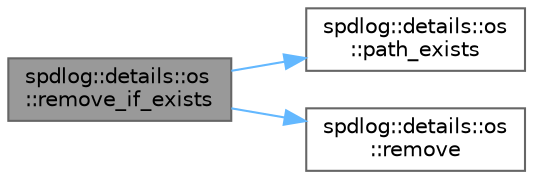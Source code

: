 digraph "spdlog::details::os::remove_if_exists"
{
 // LATEX_PDF_SIZE
  bgcolor="transparent";
  edge [fontname=Helvetica,fontsize=10,labelfontname=Helvetica,labelfontsize=10];
  node [fontname=Helvetica,fontsize=10,shape=box,height=0.2,width=0.4];
  rankdir="LR";
  Node1 [id="Node000001",label="spdlog::details::os\l::remove_if_exists",height=0.2,width=0.4,color="gray40", fillcolor="grey60", style="filled", fontcolor="black",tooltip=" "];
  Node1 -> Node2 [id="edge3_Node000001_Node000002",color="steelblue1",style="solid",tooltip=" "];
  Node2 [id="Node000002",label="spdlog::details::os\l::path_exists",height=0.2,width=0.4,color="grey40", fillcolor="white", style="filled",URL="$namespacespdlog_1_1details_1_1os.html#adf9dc0aae835a2e5e3076f3582a42868",tooltip=" "];
  Node1 -> Node3 [id="edge4_Node000001_Node000003",color="steelblue1",style="solid",tooltip=" "];
  Node3 [id="Node000003",label="spdlog::details::os\l::remove",height=0.2,width=0.4,color="grey40", fillcolor="white", style="filled",URL="$namespacespdlog_1_1details_1_1os.html#a4ef47eb60fab317f746fd6c8a2bc30c2",tooltip=" "];
}
